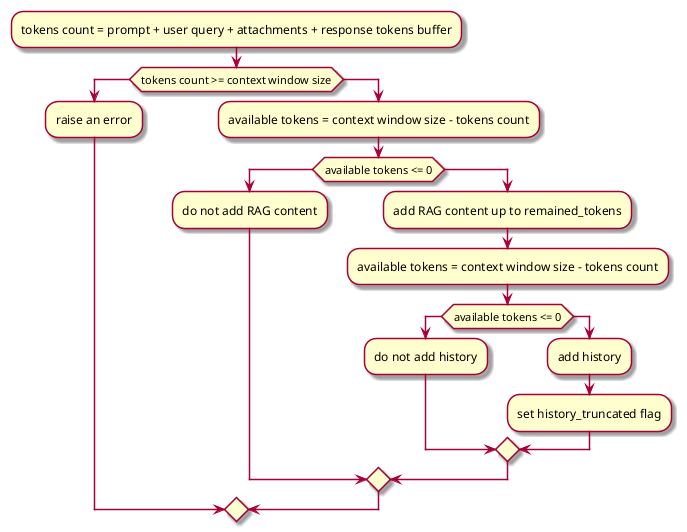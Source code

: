 //
// vim:syntax=plantuml
//

// Generate PNG image with this diagram by using the following command:
// java -jar plantuml.jar token_truncation.uml
//
// Generate SVG drawing with this diagram by using the following command:
// java -jar plantuml.jar -tsvg token_truncation.uml


// Current truncation logic/context window token check:
//
// - Tokens for current prompt system instruction + user query + attachment (if any) + tokens reserved for response (default 512) shouldn’t be greater than model context window size, otherwise OLS will raise an error.
// - Let’s say above tokens count as default tokens that will be used all the time. If any token is left after default usage then RAG context will be used completely or truncated depending upon how much tokens are left.
// - Finally if we have further available tokens after using complete RAG context, then history will be used (or will be truncated)
// - There is a flag set to True by the service, if history is truncated due to tokens limitation.

@startuml
skin rose

:tokens count = prompt + user query + attachments + response tokens buffer;
if (tokens count >= context window size) then
   :raise an error;
 else
   :available tokens = context window size - tokens count;
   if (available tokens <= 0) then
       :do not add RAG content;
   else
       :add RAG content up to remained_tokens;
       :available tokens = context window size - tokens count;
       if (available tokens <= 0) then
           :do not add history;
       else
           :add history;
           :set history_truncated flag;
       endif
   endif
endif

@enduml
